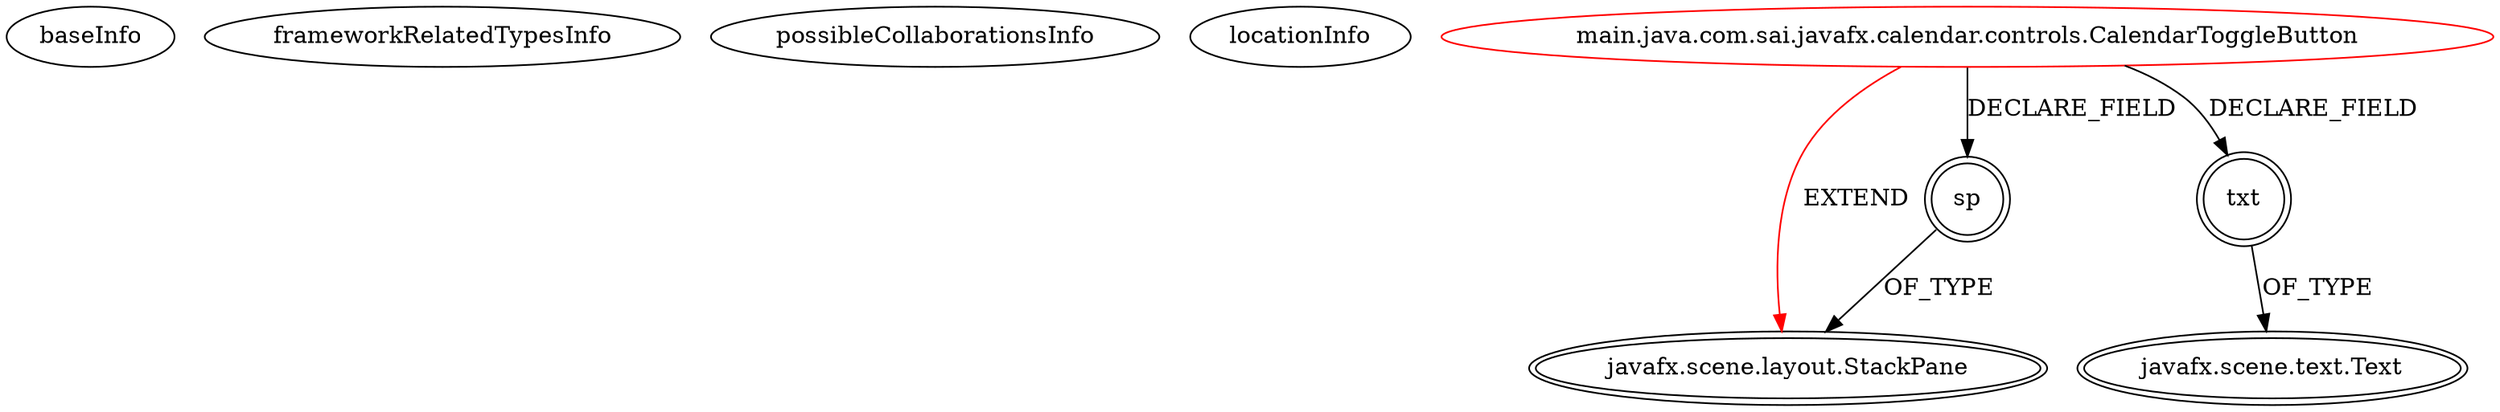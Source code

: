 digraph {
baseInfo[graphId=1558,category="extension_graph",isAnonymous=false,possibleRelation=false]
frameworkRelatedTypesInfo[0="javafx.scene.layout.StackPane"]
possibleCollaborationsInfo[]
locationInfo[projectName="UrsKR-fxcalendar",filePath="/UrsKR-fxcalendar/fxcalendar-master/src/main/java/com/sai/javafx/calendar/controls/CalendarToggleButton.java",contextSignature="CalendarToggleButton",graphId="1558"]
0[label="main.java.com.sai.javafx.calendar.controls.CalendarToggleButton",vertexType="ROOT_CLIENT_CLASS_DECLARATION",isFrameworkType=false,color=red]
1[label="javafx.scene.layout.StackPane",vertexType="FRAMEWORK_CLASS_TYPE",isFrameworkType=true,peripheries=2]
2[label="sp",vertexType="FIELD_DECLARATION",isFrameworkType=true,peripheries=2,shape=circle]
4[label="txt",vertexType="FIELD_DECLARATION",isFrameworkType=true,peripheries=2,shape=circle]
5[label="javafx.scene.text.Text",vertexType="FRAMEWORK_CLASS_TYPE",isFrameworkType=true,peripheries=2]
0->1[label="EXTEND",color=red]
0->2[label="DECLARE_FIELD"]
2->1[label="OF_TYPE"]
0->4[label="DECLARE_FIELD"]
4->5[label="OF_TYPE"]
}
